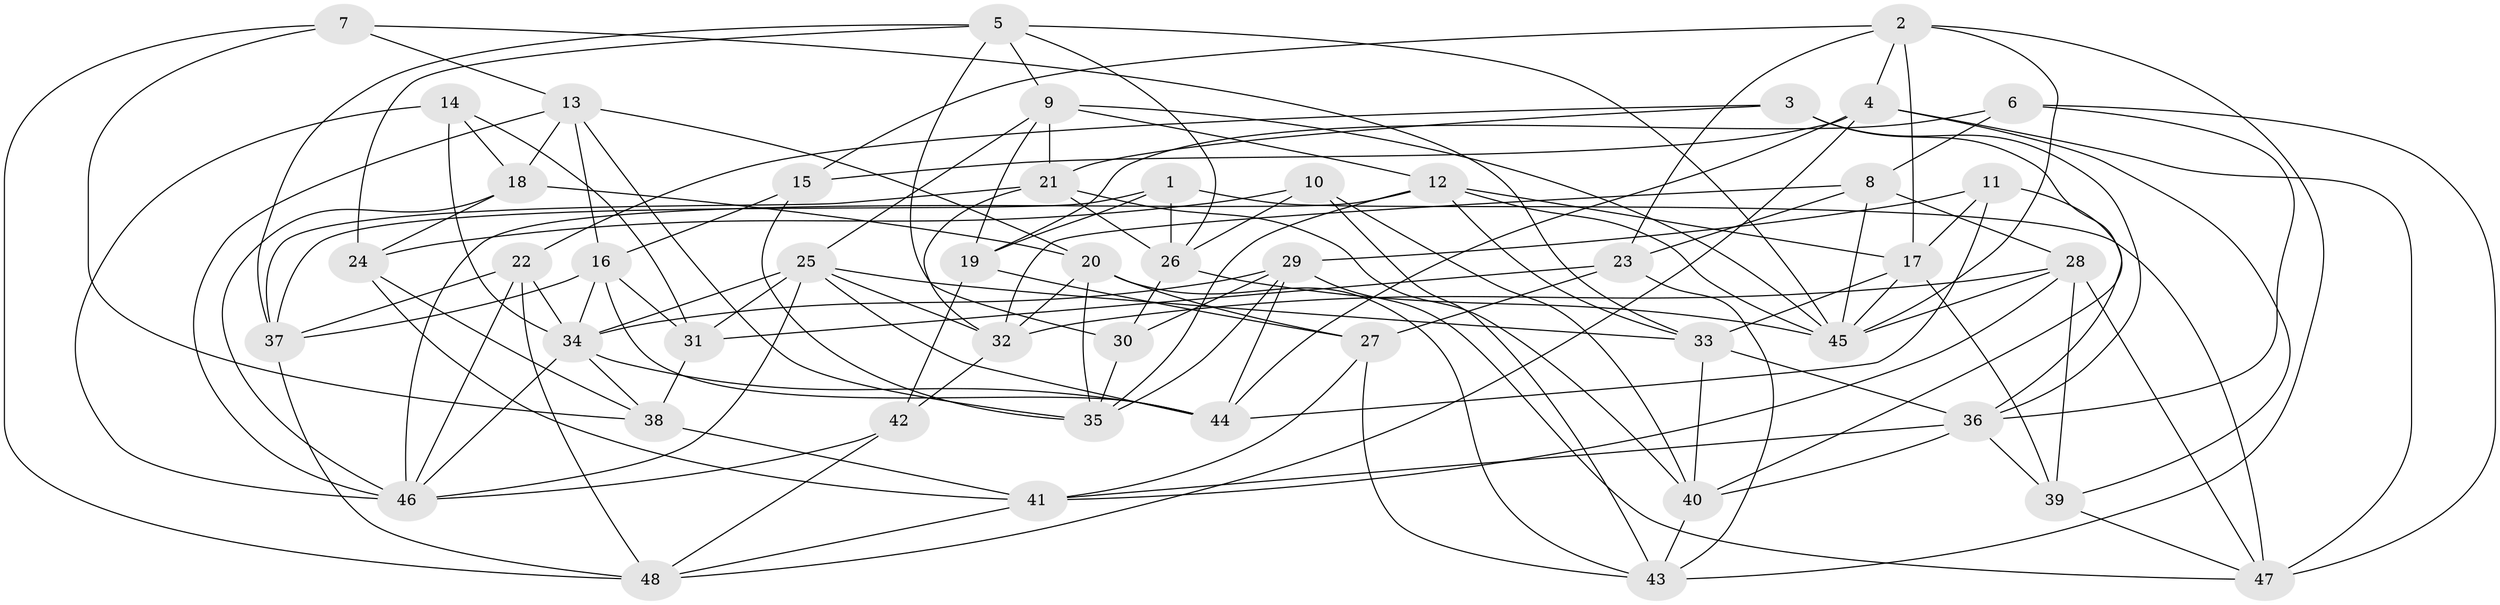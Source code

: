 // original degree distribution, {4: 1.0}
// Generated by graph-tools (version 1.1) at 2025/03/03/09/25 03:03:11]
// undirected, 48 vertices, 133 edges
graph export_dot {
graph [start="1"]
  node [color=gray90,style=filled];
  1;
  2;
  3;
  4;
  5;
  6;
  7;
  8;
  9;
  10;
  11;
  12;
  13;
  14;
  15;
  16;
  17;
  18;
  19;
  20;
  21;
  22;
  23;
  24;
  25;
  26;
  27;
  28;
  29;
  30;
  31;
  32;
  33;
  34;
  35;
  36;
  37;
  38;
  39;
  40;
  41;
  42;
  43;
  44;
  45;
  46;
  47;
  48;
  1 -- 19 [weight=1.0];
  1 -- 26 [weight=1.0];
  1 -- 37 [weight=1.0];
  1 -- 47 [weight=1.0];
  2 -- 4 [weight=1.0];
  2 -- 15 [weight=1.0];
  2 -- 17 [weight=1.0];
  2 -- 23 [weight=1.0];
  2 -- 43 [weight=1.0];
  2 -- 45 [weight=1.0];
  3 -- 21 [weight=1.0];
  3 -- 22 [weight=1.0];
  3 -- 36 [weight=1.0];
  3 -- 40 [weight=1.0];
  4 -- 15 [weight=1.0];
  4 -- 39 [weight=1.0];
  4 -- 44 [weight=1.0];
  4 -- 47 [weight=1.0];
  4 -- 48 [weight=1.0];
  5 -- 9 [weight=1.0];
  5 -- 24 [weight=1.0];
  5 -- 26 [weight=1.0];
  5 -- 30 [weight=1.0];
  5 -- 37 [weight=1.0];
  5 -- 45 [weight=1.0];
  6 -- 8 [weight=1.0];
  6 -- 19 [weight=1.0];
  6 -- 36 [weight=1.0];
  6 -- 47 [weight=1.0];
  7 -- 13 [weight=1.0];
  7 -- 33 [weight=1.0];
  7 -- 38 [weight=1.0];
  7 -- 48 [weight=1.0];
  8 -- 23 [weight=2.0];
  8 -- 28 [weight=1.0];
  8 -- 32 [weight=1.0];
  8 -- 45 [weight=1.0];
  9 -- 12 [weight=1.0];
  9 -- 19 [weight=1.0];
  9 -- 21 [weight=1.0];
  9 -- 25 [weight=1.0];
  9 -- 45 [weight=1.0];
  10 -- 24 [weight=1.0];
  10 -- 26 [weight=1.0];
  10 -- 40 [weight=1.0];
  10 -- 43 [weight=1.0];
  11 -- 17 [weight=1.0];
  11 -- 29 [weight=1.0];
  11 -- 36 [weight=1.0];
  11 -- 44 [weight=1.0];
  12 -- 17 [weight=1.0];
  12 -- 33 [weight=1.0];
  12 -- 35 [weight=1.0];
  12 -- 45 [weight=1.0];
  12 -- 46 [weight=1.0];
  13 -- 16 [weight=1.0];
  13 -- 18 [weight=1.0];
  13 -- 20 [weight=1.0];
  13 -- 35 [weight=1.0];
  13 -- 46 [weight=1.0];
  14 -- 18 [weight=1.0];
  14 -- 31 [weight=1.0];
  14 -- 34 [weight=1.0];
  14 -- 46 [weight=1.0];
  15 -- 16 [weight=1.0];
  15 -- 35 [weight=1.0];
  16 -- 31 [weight=1.0];
  16 -- 34 [weight=1.0];
  16 -- 37 [weight=1.0];
  16 -- 44 [weight=1.0];
  17 -- 33 [weight=1.0];
  17 -- 39 [weight=1.0];
  17 -- 45 [weight=1.0];
  18 -- 20 [weight=1.0];
  18 -- 24 [weight=2.0];
  18 -- 46 [weight=1.0];
  19 -- 27 [weight=2.0];
  19 -- 42 [weight=1.0];
  20 -- 27 [weight=1.0];
  20 -- 32 [weight=1.0];
  20 -- 35 [weight=1.0];
  20 -- 43 [weight=1.0];
  21 -- 26 [weight=1.0];
  21 -- 32 [weight=1.0];
  21 -- 37 [weight=1.0];
  21 -- 40 [weight=1.0];
  22 -- 34 [weight=2.0];
  22 -- 37 [weight=1.0];
  22 -- 46 [weight=1.0];
  22 -- 48 [weight=1.0];
  23 -- 27 [weight=1.0];
  23 -- 31 [weight=1.0];
  23 -- 43 [weight=1.0];
  24 -- 38 [weight=1.0];
  24 -- 41 [weight=1.0];
  25 -- 31 [weight=1.0];
  25 -- 32 [weight=1.0];
  25 -- 33 [weight=1.0];
  25 -- 34 [weight=2.0];
  25 -- 44 [weight=1.0];
  25 -- 46 [weight=1.0];
  26 -- 30 [weight=1.0];
  26 -- 45 [weight=1.0];
  27 -- 41 [weight=1.0];
  27 -- 43 [weight=1.0];
  28 -- 32 [weight=1.0];
  28 -- 39 [weight=1.0];
  28 -- 41 [weight=1.0];
  28 -- 45 [weight=1.0];
  28 -- 47 [weight=1.0];
  29 -- 30 [weight=1.0];
  29 -- 34 [weight=1.0];
  29 -- 35 [weight=1.0];
  29 -- 44 [weight=1.0];
  29 -- 47 [weight=1.0];
  30 -- 35 [weight=1.0];
  31 -- 38 [weight=2.0];
  32 -- 42 [weight=1.0];
  33 -- 36 [weight=1.0];
  33 -- 40 [weight=1.0];
  34 -- 38 [weight=1.0];
  34 -- 44 [weight=1.0];
  34 -- 46 [weight=1.0];
  36 -- 39 [weight=2.0];
  36 -- 40 [weight=1.0];
  36 -- 41 [weight=1.0];
  37 -- 48 [weight=1.0];
  38 -- 41 [weight=1.0];
  39 -- 47 [weight=1.0];
  40 -- 43 [weight=1.0];
  41 -- 48 [weight=1.0];
  42 -- 46 [weight=1.0];
  42 -- 48 [weight=1.0];
}
